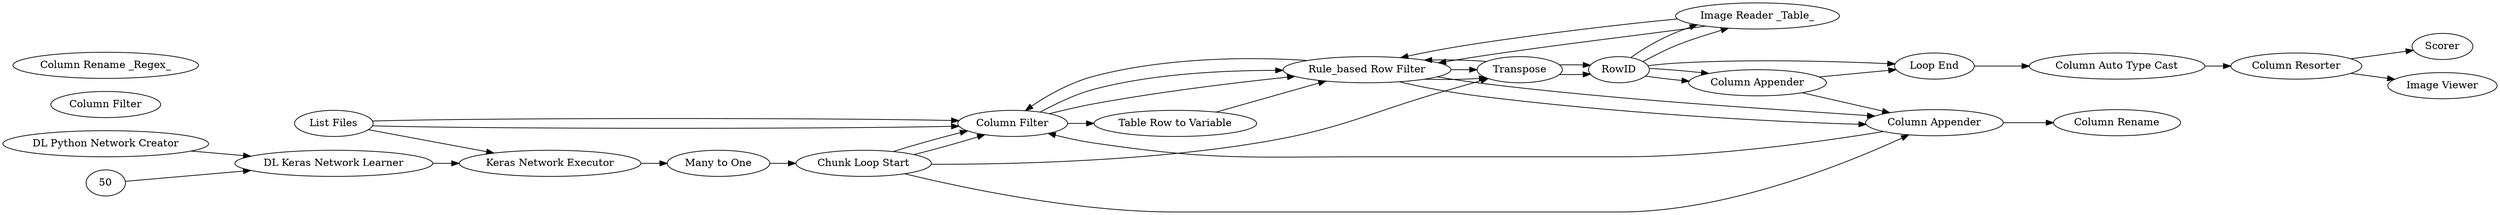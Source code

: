 digraph {
	51 [label="List Files"]
	52 [label="Image Reader _Table_"]
	54 [label="Column Appender"]
	60 [label="Image Calculator"]
	61 [label="One to Many"]
	62 [label="File Reader"]
	63 [label="Column Resorter"]
	56 [label="String Manipulation"]
	57 [label=Sorter]
	59 [label=RowID]
	60 [label="String To Number"]
	42 [label="Column Rename"]
	51 [label="List Files"]
	52 [label="Image Reader _Table_"]
	53 [label="CSV Reader"]
	54 [label="Column Appender"]
	60 [label="Image Calculator"]
	56 [label="String Manipulation"]
	57 [label=Sorter]
	59 [label=RowID]
	60 [label="String To Number"]
	20 [label="Many to One"]
	53 [label="Chunk Loop Start"]
	56 [label="Column Filter"]
	57 [label=Transpose]
	60 [label="Rule_based Row Filter"]
	61 [label="Column Filter"]
	62 [label="Column Appender"]
	63 [label="Loop End"]
	64 [label="Column Rename _Regex_"]
	65 [label="Column Resorter"]
	73 [label="Column Auto Type Cast"]
	74 [label="Table Row to Variable"]
	84 [label=Scorer]
	85 [label="Image Viewer"]
	88 [label="DL Python Network Creator"]
	89 [label="DL Keras Network Learner"]
	90 [label="Keras Network Executor"]
	56 -> 60
	57 -> 59
	60 -> 57
	51 -> 56
	52 -> 60
	54 -> 56
	60 -> 54
	59 -> 63
	62 -> 54
	59 -> 52
	56 -> 60
	57 -> 59
	60 -> 57
	51 -> 56
	52 -> 60
	53 -> 54
	54 -> 42
	60 -> 54
	59 -> 52
	20 -> 53
	53 -> 56
	53 -> 57
	53 -> 56
	56 -> 74
	57 -> 60
	60 -> 56
	59 -> 62
	62 -> 63
	63 -> 73
	59 -> 62
	73 -> 65
	74 -> 60
	50 -> 89
	51 -> 90
	65 -> 85
	65 -> 84
	88 -> 89
	89 -> 90
	90 -> 20
	rankdir=LR
}
